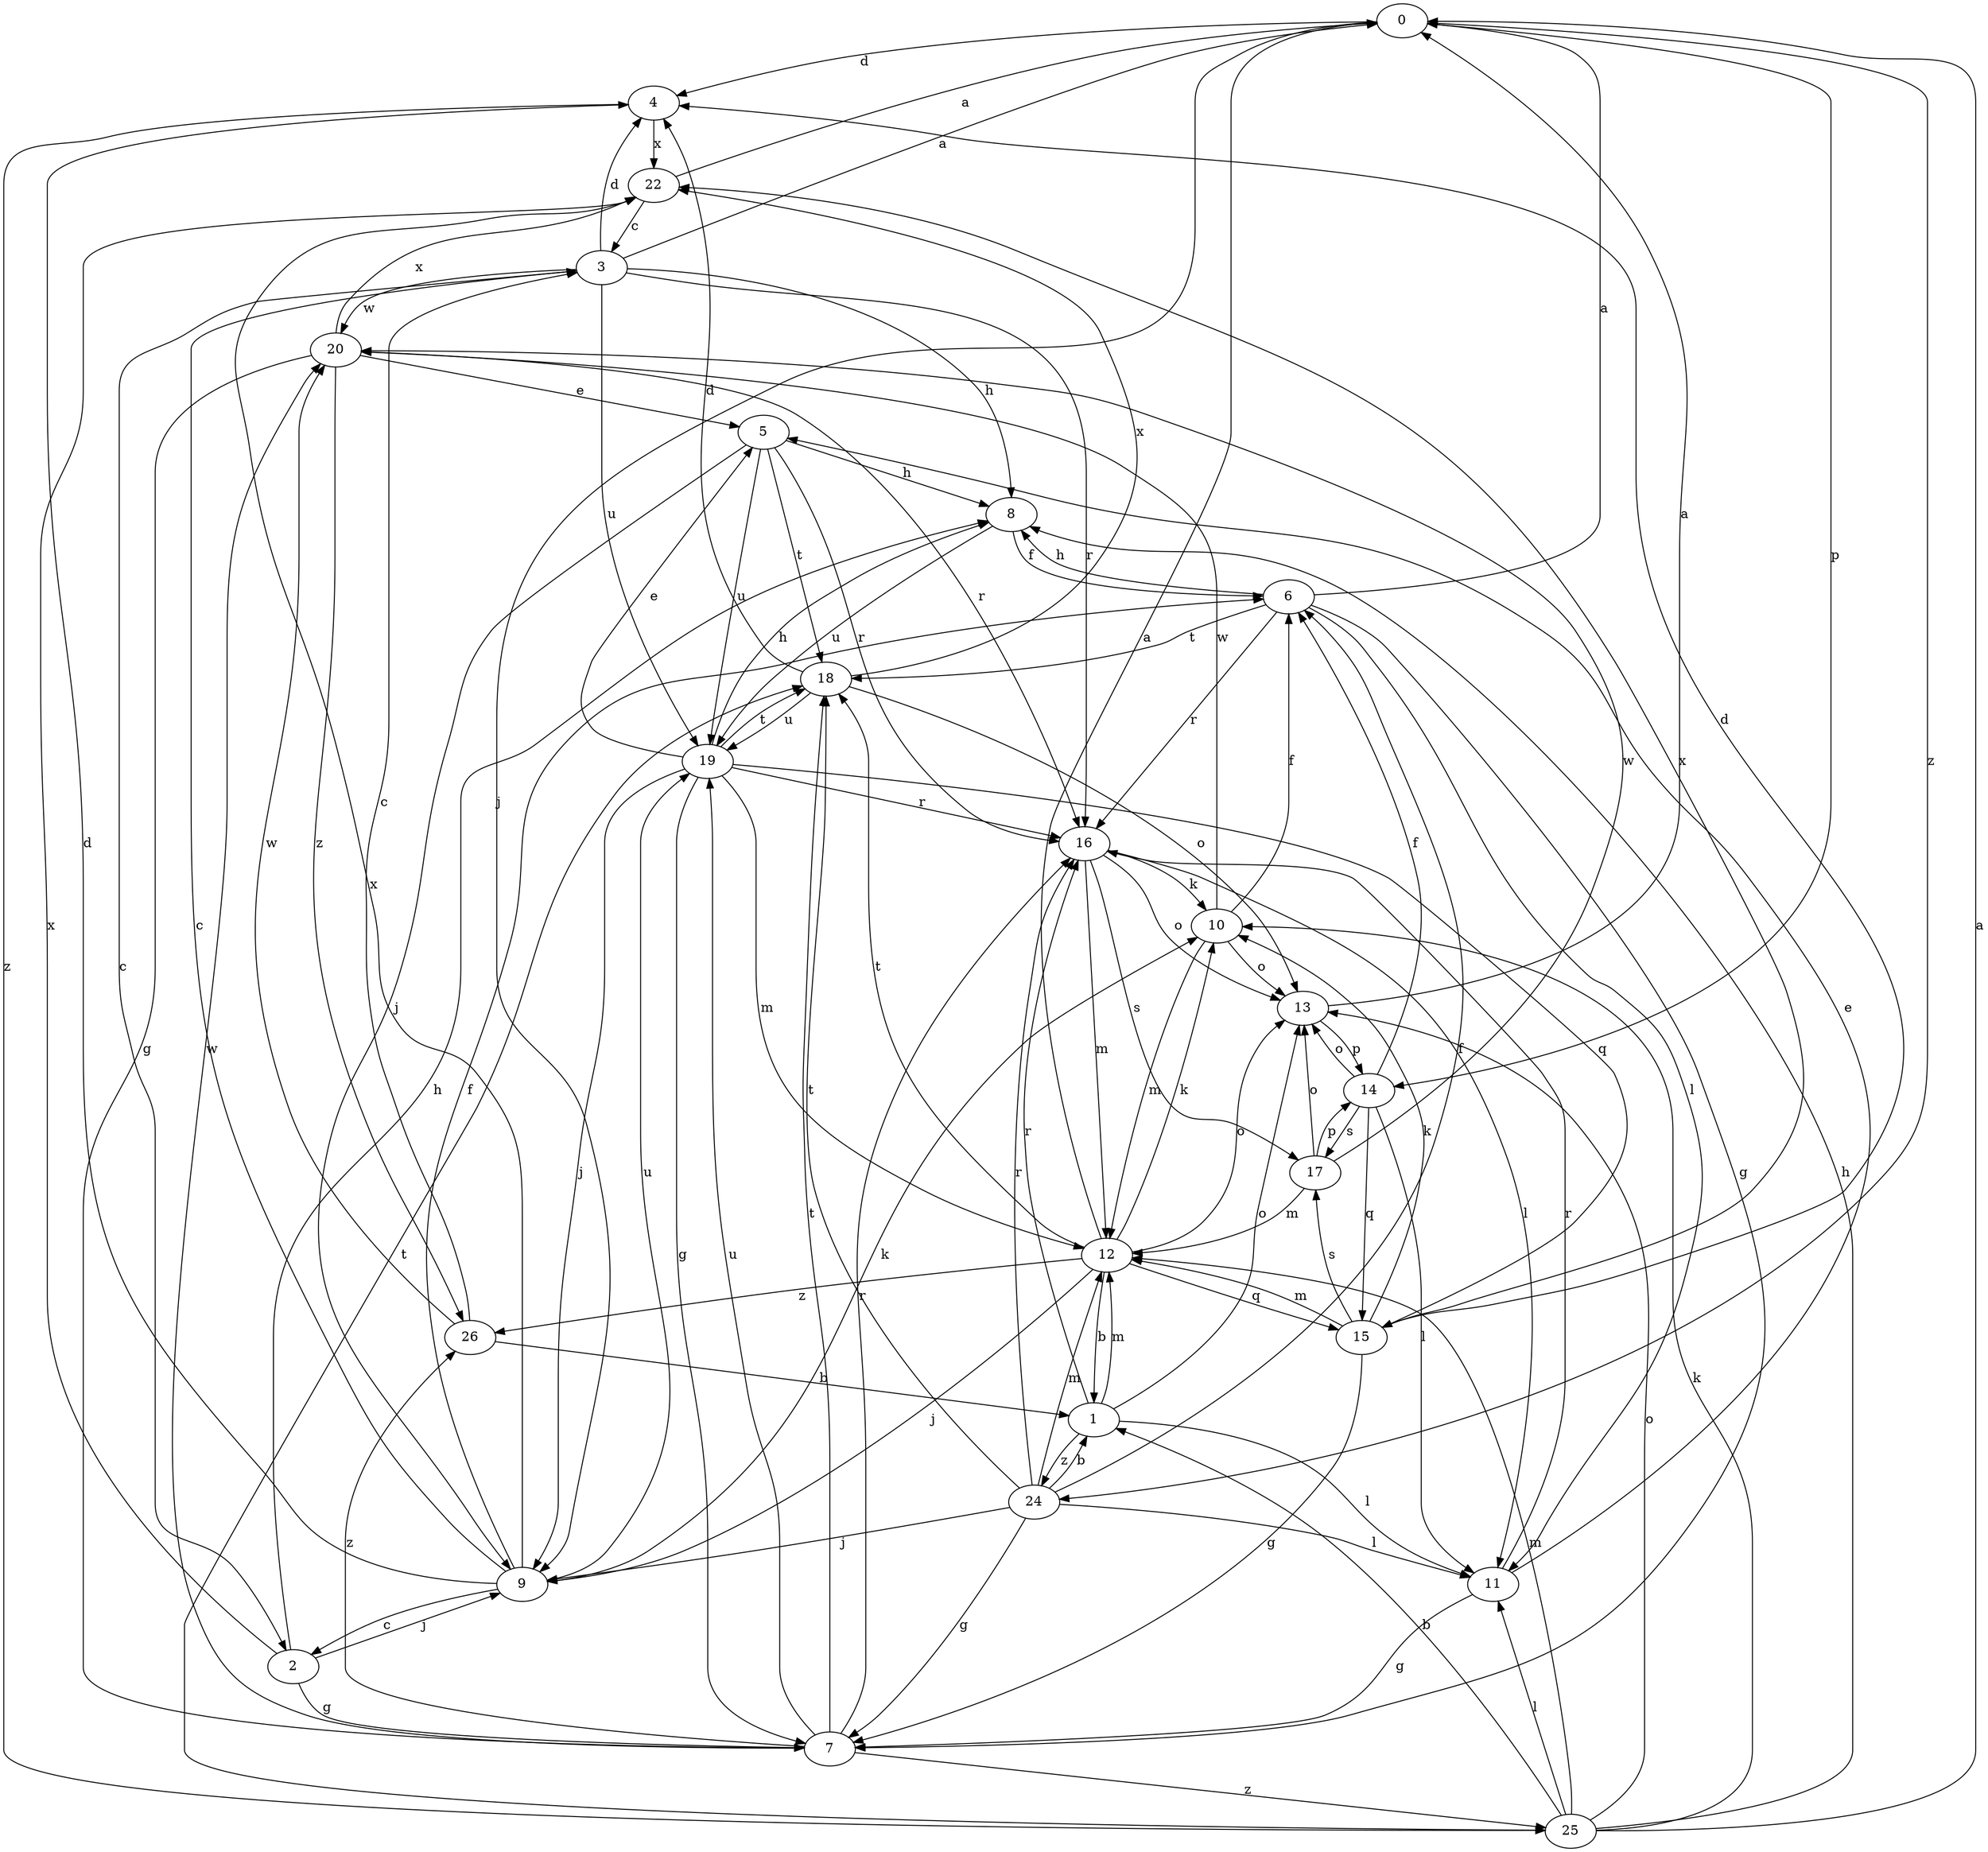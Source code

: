 strict digraph  {
0;
1;
2;
3;
4;
5;
6;
7;
8;
9;
10;
11;
12;
13;
14;
15;
16;
17;
18;
19;
20;
22;
24;
25;
26;
0 -> 4  [label=d];
0 -> 9  [label=j];
0 -> 14  [label=p];
0 -> 24  [label=z];
1 -> 11  [label=l];
1 -> 12  [label=m];
1 -> 13  [label=o];
1 -> 16  [label=r];
1 -> 24  [label=z];
2 -> 7  [label=g];
2 -> 8  [label=h];
2 -> 9  [label=j];
2 -> 22  [label=x];
3 -> 0  [label=a];
3 -> 2  [label=c];
3 -> 4  [label=d];
3 -> 8  [label=h];
3 -> 16  [label=r];
3 -> 19  [label=u];
3 -> 20  [label=w];
4 -> 22  [label=x];
4 -> 25  [label=z];
5 -> 8  [label=h];
5 -> 9  [label=j];
5 -> 16  [label=r];
5 -> 18  [label=t];
5 -> 19  [label=u];
6 -> 0  [label=a];
6 -> 7  [label=g];
6 -> 8  [label=h];
6 -> 11  [label=l];
6 -> 16  [label=r];
6 -> 18  [label=t];
7 -> 16  [label=r];
7 -> 18  [label=t];
7 -> 19  [label=u];
7 -> 20  [label=w];
7 -> 25  [label=z];
7 -> 26  [label=z];
8 -> 6  [label=f];
8 -> 19  [label=u];
9 -> 2  [label=c];
9 -> 3  [label=c];
9 -> 4  [label=d];
9 -> 6  [label=f];
9 -> 10  [label=k];
9 -> 19  [label=u];
9 -> 22  [label=x];
10 -> 6  [label=f];
10 -> 12  [label=m];
10 -> 13  [label=o];
10 -> 20  [label=w];
11 -> 5  [label=e];
11 -> 7  [label=g];
11 -> 16  [label=r];
12 -> 0  [label=a];
12 -> 1  [label=b];
12 -> 9  [label=j];
12 -> 10  [label=k];
12 -> 13  [label=o];
12 -> 15  [label=q];
12 -> 18  [label=t];
12 -> 26  [label=z];
13 -> 0  [label=a];
13 -> 14  [label=p];
14 -> 6  [label=f];
14 -> 11  [label=l];
14 -> 13  [label=o];
14 -> 15  [label=q];
14 -> 17  [label=s];
15 -> 4  [label=d];
15 -> 7  [label=g];
15 -> 10  [label=k];
15 -> 12  [label=m];
15 -> 17  [label=s];
15 -> 22  [label=x];
16 -> 10  [label=k];
16 -> 11  [label=l];
16 -> 12  [label=m];
16 -> 13  [label=o];
16 -> 17  [label=s];
17 -> 12  [label=m];
17 -> 13  [label=o];
17 -> 14  [label=p];
17 -> 20  [label=w];
18 -> 4  [label=d];
18 -> 13  [label=o];
18 -> 19  [label=u];
18 -> 22  [label=x];
19 -> 5  [label=e];
19 -> 7  [label=g];
19 -> 8  [label=h];
19 -> 9  [label=j];
19 -> 12  [label=m];
19 -> 15  [label=q];
19 -> 16  [label=r];
19 -> 18  [label=t];
20 -> 5  [label=e];
20 -> 7  [label=g];
20 -> 16  [label=r];
20 -> 22  [label=x];
20 -> 26  [label=z];
22 -> 0  [label=a];
22 -> 3  [label=c];
24 -> 1  [label=b];
24 -> 6  [label=f];
24 -> 7  [label=g];
24 -> 9  [label=j];
24 -> 11  [label=l];
24 -> 12  [label=m];
24 -> 16  [label=r];
24 -> 18  [label=t];
25 -> 0  [label=a];
25 -> 1  [label=b];
25 -> 8  [label=h];
25 -> 10  [label=k];
25 -> 11  [label=l];
25 -> 12  [label=m];
25 -> 13  [label=o];
25 -> 18  [label=t];
26 -> 1  [label=b];
26 -> 3  [label=c];
26 -> 20  [label=w];
}
